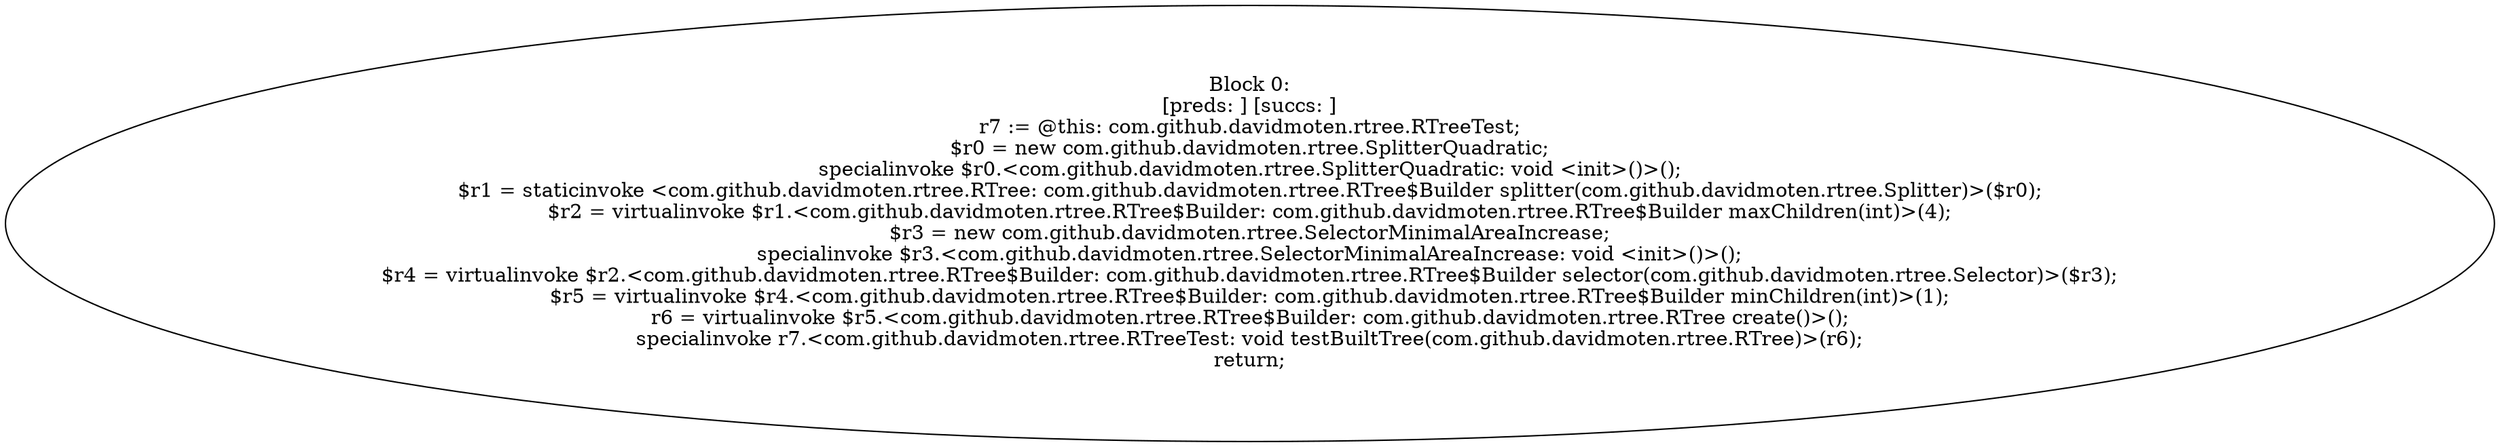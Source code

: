 digraph "unitGraph" {
    "Block 0:
[preds: ] [succs: ]
r7 := @this: com.github.davidmoten.rtree.RTreeTest;
$r0 = new com.github.davidmoten.rtree.SplitterQuadratic;
specialinvoke $r0.<com.github.davidmoten.rtree.SplitterQuadratic: void <init>()>();
$r1 = staticinvoke <com.github.davidmoten.rtree.RTree: com.github.davidmoten.rtree.RTree$Builder splitter(com.github.davidmoten.rtree.Splitter)>($r0);
$r2 = virtualinvoke $r1.<com.github.davidmoten.rtree.RTree$Builder: com.github.davidmoten.rtree.RTree$Builder maxChildren(int)>(4);
$r3 = new com.github.davidmoten.rtree.SelectorMinimalAreaIncrease;
specialinvoke $r3.<com.github.davidmoten.rtree.SelectorMinimalAreaIncrease: void <init>()>();
$r4 = virtualinvoke $r2.<com.github.davidmoten.rtree.RTree$Builder: com.github.davidmoten.rtree.RTree$Builder selector(com.github.davidmoten.rtree.Selector)>($r3);
$r5 = virtualinvoke $r4.<com.github.davidmoten.rtree.RTree$Builder: com.github.davidmoten.rtree.RTree$Builder minChildren(int)>(1);
r6 = virtualinvoke $r5.<com.github.davidmoten.rtree.RTree$Builder: com.github.davidmoten.rtree.RTree create()>();
specialinvoke r7.<com.github.davidmoten.rtree.RTreeTest: void testBuiltTree(com.github.davidmoten.rtree.RTree)>(r6);
return;
"
}
